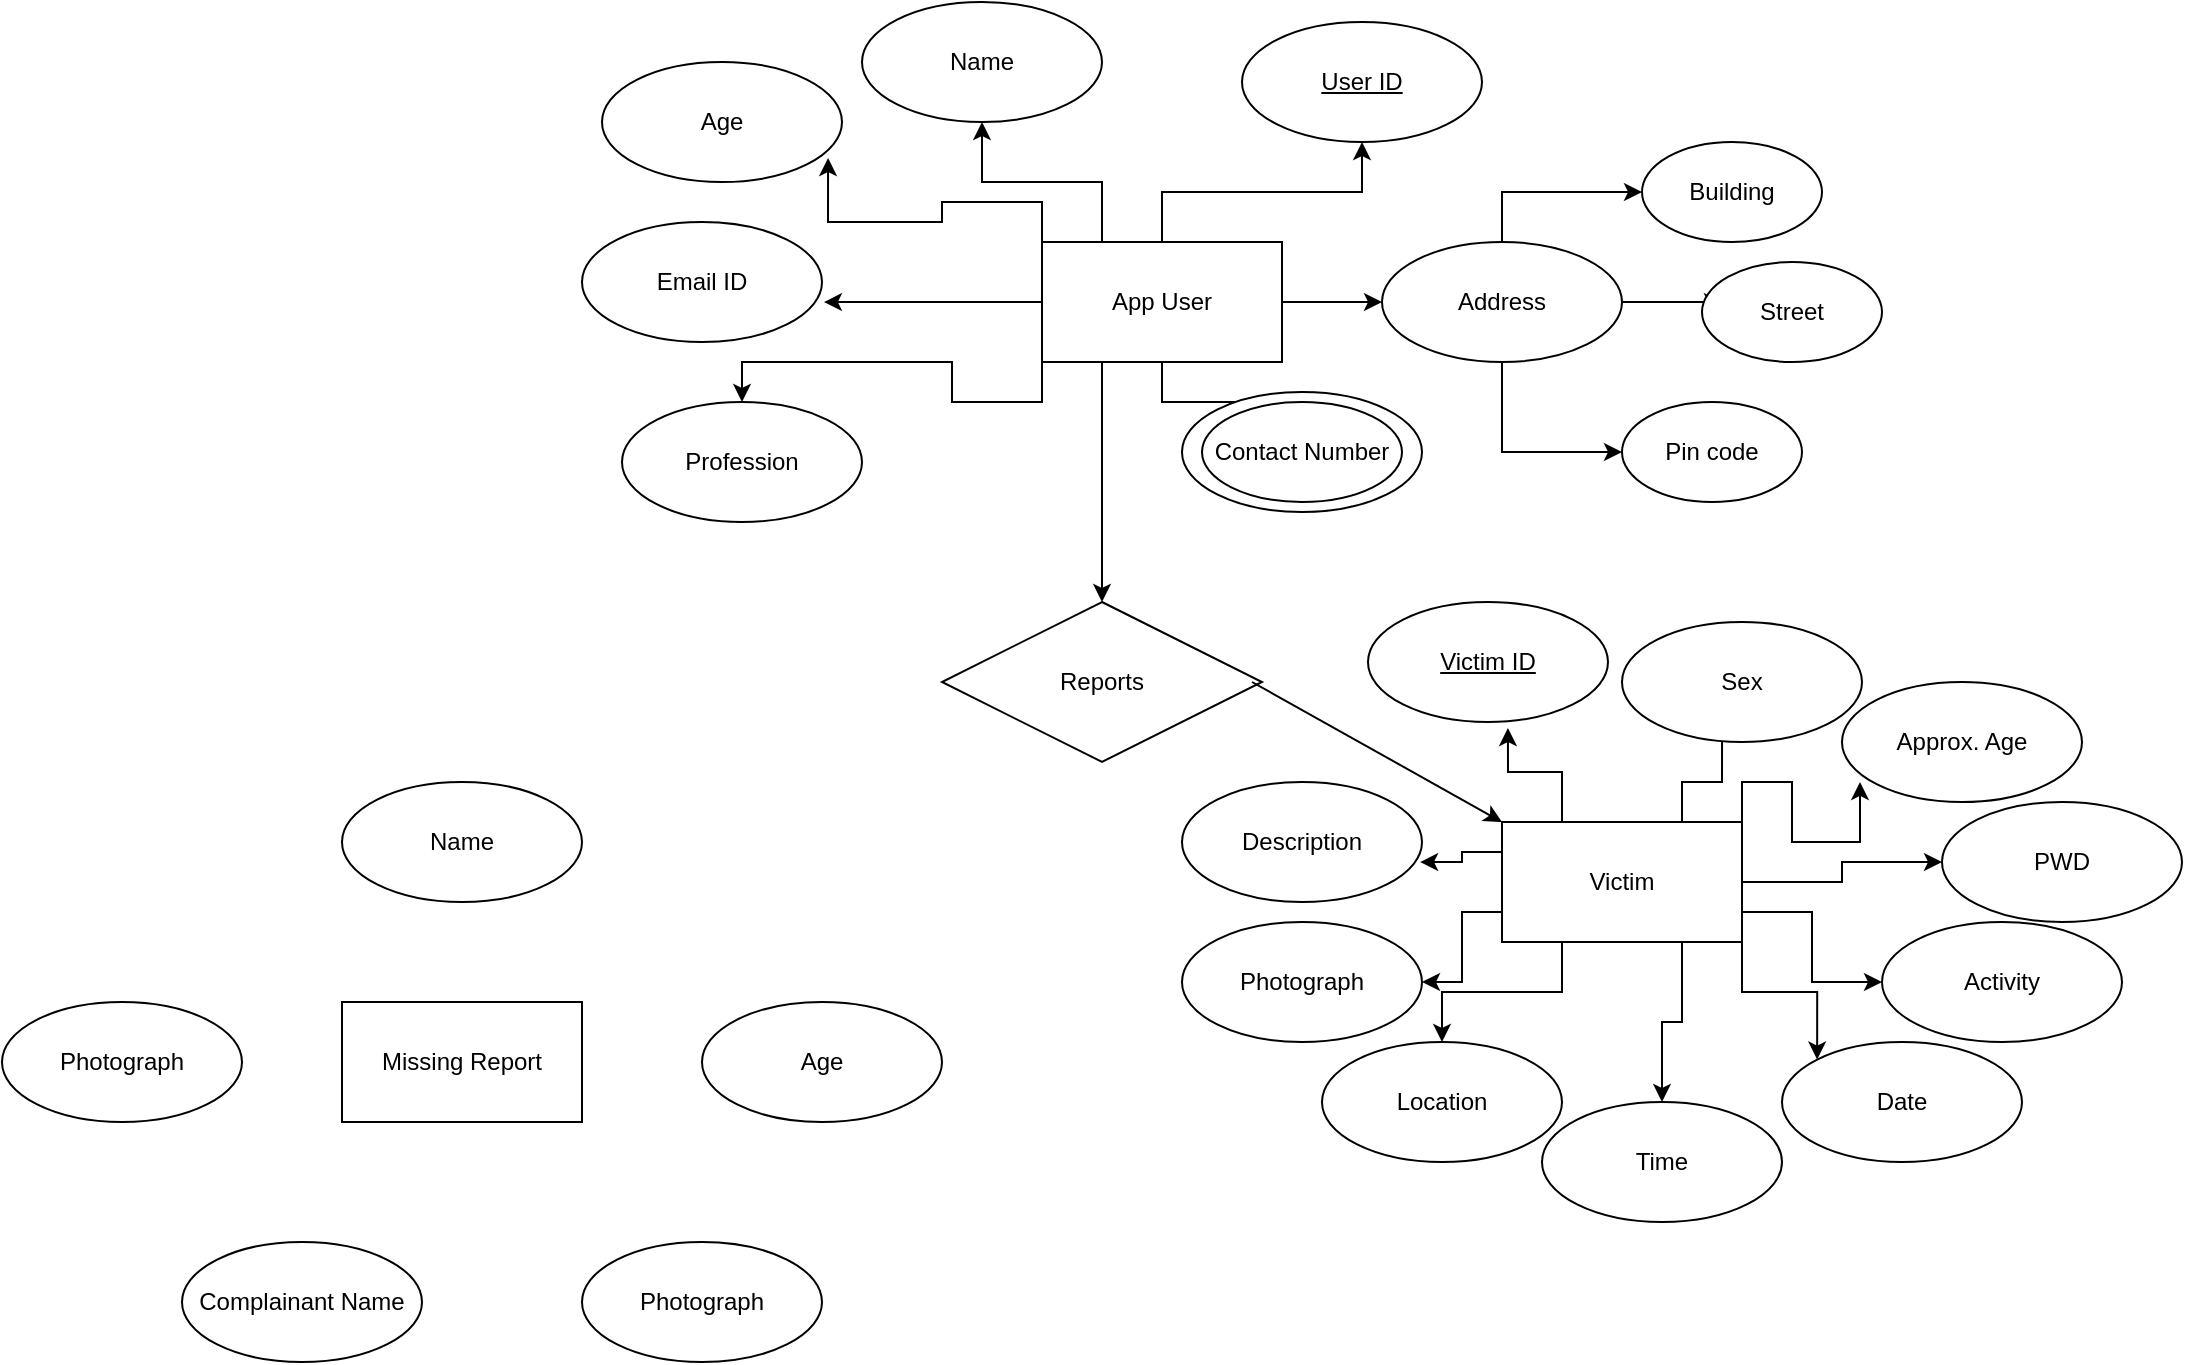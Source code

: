 <mxfile version="12.7.0" type="github">
  <diagram id="C5RBs43oDa-KdzZeNtuy" name="Page-1">
    <mxGraphModel dx="2184" dy="807" grid="1" gridSize="10" guides="1" tooltips="1" connect="1" arrows="1" fold="1" page="1" pageScale="1" pageWidth="827" pageHeight="1169" math="0" shadow="0">
      <root>
        <mxCell id="WIyWlLk6GJQsqaUBKTNV-0"/>
        <mxCell id="WIyWlLk6GJQsqaUBKTNV-1" parent="WIyWlLk6GJQsqaUBKTNV-0"/>
        <mxCell id="g_3AbLO7XpX71Ketfgga-7" style="edgeStyle=orthogonalEdgeStyle;rounded=0;orthogonalLoop=1;jettySize=auto;html=1;exitX=0.5;exitY=0;exitDx=0;exitDy=0;" edge="1" parent="WIyWlLk6GJQsqaUBKTNV-1" source="g_3AbLO7XpX71Ketfgga-0" target="g_3AbLO7XpX71Ketfgga-4">
          <mxGeometry relative="1" as="geometry"/>
        </mxCell>
        <mxCell id="g_3AbLO7XpX71Ketfgga-17" style="edgeStyle=orthogonalEdgeStyle;rounded=0;orthogonalLoop=1;jettySize=auto;html=1;exitX=0;exitY=0.5;exitDx=0;exitDy=0;entryX=1.008;entryY=0.667;entryDx=0;entryDy=0;entryPerimeter=0;" edge="1" parent="WIyWlLk6GJQsqaUBKTNV-1" source="g_3AbLO7XpX71Ketfgga-0" target="g_3AbLO7XpX71Ketfgga-2">
          <mxGeometry relative="1" as="geometry"/>
        </mxCell>
        <mxCell id="g_3AbLO7XpX71Ketfgga-18" style="edgeStyle=orthogonalEdgeStyle;rounded=0;orthogonalLoop=1;jettySize=auto;html=1;exitX=0.5;exitY=1;exitDx=0;exitDy=0;entryX=0.5;entryY=0;entryDx=0;entryDy=0;" edge="1" parent="WIyWlLk6GJQsqaUBKTNV-1" source="g_3AbLO7XpX71Ketfgga-0" target="g_3AbLO7XpX71Ketfgga-1">
          <mxGeometry relative="1" as="geometry"/>
        </mxCell>
        <mxCell id="g_3AbLO7XpX71Ketfgga-19" style="edgeStyle=orthogonalEdgeStyle;rounded=0;orthogonalLoop=1;jettySize=auto;html=1;exitX=1;exitY=0.5;exitDx=0;exitDy=0;" edge="1" parent="WIyWlLk6GJQsqaUBKTNV-1" source="g_3AbLO7XpX71Ketfgga-0" target="g_3AbLO7XpX71Ketfgga-5">
          <mxGeometry relative="1" as="geometry"/>
        </mxCell>
        <mxCell id="g_3AbLO7XpX71Ketfgga-20" style="edgeStyle=orthogonalEdgeStyle;rounded=0;orthogonalLoop=1;jettySize=auto;html=1;exitX=0.25;exitY=0;exitDx=0;exitDy=0;" edge="1" parent="WIyWlLk6GJQsqaUBKTNV-1" source="g_3AbLO7XpX71Ketfgga-0" target="g_3AbLO7XpX71Ketfgga-3">
          <mxGeometry relative="1" as="geometry"/>
        </mxCell>
        <mxCell id="g_3AbLO7XpX71Ketfgga-24" style="edgeStyle=orthogonalEdgeStyle;rounded=0;orthogonalLoop=1;jettySize=auto;html=1;exitX=0;exitY=0;exitDx=0;exitDy=0;entryX=0.942;entryY=0.8;entryDx=0;entryDy=0;entryPerimeter=0;" edge="1" parent="WIyWlLk6GJQsqaUBKTNV-1" source="g_3AbLO7XpX71Ketfgga-0" target="g_3AbLO7XpX71Ketfgga-21">
          <mxGeometry relative="1" as="geometry"/>
        </mxCell>
        <mxCell id="g_3AbLO7XpX71Ketfgga-25" style="edgeStyle=orthogonalEdgeStyle;rounded=0;orthogonalLoop=1;jettySize=auto;html=1;exitX=0;exitY=1;exitDx=0;exitDy=0;" edge="1" parent="WIyWlLk6GJQsqaUBKTNV-1" source="g_3AbLO7XpX71Ketfgga-0" target="g_3AbLO7XpX71Ketfgga-22">
          <mxGeometry relative="1" as="geometry"/>
        </mxCell>
        <mxCell id="g_3AbLO7XpX71Ketfgga-42" style="edgeStyle=orthogonalEdgeStyle;rounded=0;orthogonalLoop=1;jettySize=auto;html=1;exitX=0.25;exitY=1;exitDx=0;exitDy=0;" edge="1" parent="WIyWlLk6GJQsqaUBKTNV-1" source="g_3AbLO7XpX71Ketfgga-0" target="g_3AbLO7XpX71Ketfgga-40">
          <mxGeometry relative="1" as="geometry"/>
        </mxCell>
        <mxCell id="g_3AbLO7XpX71Ketfgga-0" value="App User" style="rounded=0;whiteSpace=wrap;html=1;" vertex="1" parent="WIyWlLk6GJQsqaUBKTNV-1">
          <mxGeometry x="190" y="170" width="120" height="60" as="geometry"/>
        </mxCell>
        <mxCell id="g_3AbLO7XpX71Ketfgga-1" value="" style="ellipse;whiteSpace=wrap;html=1;" vertex="1" parent="WIyWlLk6GJQsqaUBKTNV-1">
          <mxGeometry x="260" y="245" width="120" height="60" as="geometry"/>
        </mxCell>
        <mxCell id="g_3AbLO7XpX71Ketfgga-2" value="Email ID" style="ellipse;whiteSpace=wrap;html=1;" vertex="1" parent="WIyWlLk6GJQsqaUBKTNV-1">
          <mxGeometry x="-40" y="160" width="120" height="60" as="geometry"/>
        </mxCell>
        <mxCell id="g_3AbLO7XpX71Ketfgga-3" value="Name" style="ellipse;whiteSpace=wrap;html=1;" vertex="1" parent="WIyWlLk6GJQsqaUBKTNV-1">
          <mxGeometry x="100" y="50" width="120" height="60" as="geometry"/>
        </mxCell>
        <mxCell id="g_3AbLO7XpX71Ketfgga-4" value="&lt;u&gt;User ID&lt;/u&gt;" style="ellipse;whiteSpace=wrap;html=1;" vertex="1" parent="WIyWlLk6GJQsqaUBKTNV-1">
          <mxGeometry x="290" y="60" width="120" height="60" as="geometry"/>
        </mxCell>
        <mxCell id="g_3AbLO7XpX71Ketfgga-14" style="edgeStyle=orthogonalEdgeStyle;rounded=0;orthogonalLoop=1;jettySize=auto;html=1;exitX=1;exitY=0.5;exitDx=0;exitDy=0;entryX=0.111;entryY=0.4;entryDx=0;entryDy=0;entryPerimeter=0;" edge="1" parent="WIyWlLk6GJQsqaUBKTNV-1" source="g_3AbLO7XpX71Ketfgga-5" target="g_3AbLO7XpX71Ketfgga-11">
          <mxGeometry relative="1" as="geometry"/>
        </mxCell>
        <mxCell id="g_3AbLO7XpX71Ketfgga-15" style="edgeStyle=orthogonalEdgeStyle;rounded=0;orthogonalLoop=1;jettySize=auto;html=1;exitX=0.5;exitY=0;exitDx=0;exitDy=0;entryX=0;entryY=0.5;entryDx=0;entryDy=0;" edge="1" parent="WIyWlLk6GJQsqaUBKTNV-1" source="g_3AbLO7XpX71Ketfgga-5" target="g_3AbLO7XpX71Ketfgga-12">
          <mxGeometry relative="1" as="geometry"/>
        </mxCell>
        <mxCell id="g_3AbLO7XpX71Ketfgga-16" style="edgeStyle=orthogonalEdgeStyle;rounded=0;orthogonalLoop=1;jettySize=auto;html=1;exitX=0.5;exitY=1;exitDx=0;exitDy=0;entryX=0;entryY=0.5;entryDx=0;entryDy=0;" edge="1" parent="WIyWlLk6GJQsqaUBKTNV-1" source="g_3AbLO7XpX71Ketfgga-5" target="g_3AbLO7XpX71Ketfgga-10">
          <mxGeometry relative="1" as="geometry"/>
        </mxCell>
        <mxCell id="g_3AbLO7XpX71Ketfgga-5" value="Address" style="ellipse;whiteSpace=wrap;html=1;" vertex="1" parent="WIyWlLk6GJQsqaUBKTNV-1">
          <mxGeometry x="360" y="170" width="120" height="60" as="geometry"/>
        </mxCell>
        <mxCell id="g_3AbLO7XpX71Ketfgga-9" value="Contact Number" style="ellipse;whiteSpace=wrap;html=1;" vertex="1" parent="WIyWlLk6GJQsqaUBKTNV-1">
          <mxGeometry x="270" y="250" width="100" height="50" as="geometry"/>
        </mxCell>
        <mxCell id="g_3AbLO7XpX71Ketfgga-10" value="Pin code" style="ellipse;whiteSpace=wrap;html=1;" vertex="1" parent="WIyWlLk6GJQsqaUBKTNV-1">
          <mxGeometry x="480" y="250" width="90" height="50" as="geometry"/>
        </mxCell>
        <mxCell id="g_3AbLO7XpX71Ketfgga-11" value="Street" style="ellipse;whiteSpace=wrap;html=1;" vertex="1" parent="WIyWlLk6GJQsqaUBKTNV-1">
          <mxGeometry x="520" y="180" width="90" height="50" as="geometry"/>
        </mxCell>
        <mxCell id="g_3AbLO7XpX71Ketfgga-12" value="Building" style="ellipse;whiteSpace=wrap;html=1;" vertex="1" parent="WIyWlLk6GJQsqaUBKTNV-1">
          <mxGeometry x="490" y="120" width="90" height="50" as="geometry"/>
        </mxCell>
        <mxCell id="g_3AbLO7XpX71Ketfgga-21" value="Age" style="ellipse;whiteSpace=wrap;html=1;" vertex="1" parent="WIyWlLk6GJQsqaUBKTNV-1">
          <mxGeometry x="-30" y="80" width="120" height="60" as="geometry"/>
        </mxCell>
        <mxCell id="g_3AbLO7XpX71Ketfgga-22" value="Profession" style="ellipse;whiteSpace=wrap;html=1;" vertex="1" parent="WIyWlLk6GJQsqaUBKTNV-1">
          <mxGeometry x="-20" y="250" width="120" height="60" as="geometry"/>
        </mxCell>
        <mxCell id="g_3AbLO7XpX71Ketfgga-47" style="edgeStyle=orthogonalEdgeStyle;rounded=0;orthogonalLoop=1;jettySize=auto;html=1;exitX=0.75;exitY=0;exitDx=0;exitDy=0;entryX=0.417;entryY=0.833;entryDx=0;entryDy=0;entryPerimeter=0;" edge="1" parent="WIyWlLk6GJQsqaUBKTNV-1" source="g_3AbLO7XpX71Ketfgga-27" target="g_3AbLO7XpX71Ketfgga-38">
          <mxGeometry relative="1" as="geometry"/>
        </mxCell>
        <mxCell id="g_3AbLO7XpX71Ketfgga-48" style="edgeStyle=orthogonalEdgeStyle;rounded=0;orthogonalLoop=1;jettySize=auto;html=1;exitX=1;exitY=0;exitDx=0;exitDy=0;entryX=0.075;entryY=0.833;entryDx=0;entryDy=0;entryPerimeter=0;" edge="1" parent="WIyWlLk6GJQsqaUBKTNV-1" source="g_3AbLO7XpX71Ketfgga-27" target="g_3AbLO7XpX71Ketfgga-39">
          <mxGeometry relative="1" as="geometry"/>
        </mxCell>
        <mxCell id="g_3AbLO7XpX71Ketfgga-49" style="edgeStyle=orthogonalEdgeStyle;rounded=0;orthogonalLoop=1;jettySize=auto;html=1;exitX=1;exitY=0.5;exitDx=0;exitDy=0;entryX=0;entryY=0.5;entryDx=0;entryDy=0;" edge="1" parent="WIyWlLk6GJQsqaUBKTNV-1" source="g_3AbLO7XpX71Ketfgga-27" target="g_3AbLO7XpX71Ketfgga-36">
          <mxGeometry relative="1" as="geometry"/>
        </mxCell>
        <mxCell id="g_3AbLO7XpX71Ketfgga-50" style="edgeStyle=orthogonalEdgeStyle;rounded=0;orthogonalLoop=1;jettySize=auto;html=1;exitX=1;exitY=0.75;exitDx=0;exitDy=0;" edge="1" parent="WIyWlLk6GJQsqaUBKTNV-1" source="g_3AbLO7XpX71Ketfgga-27" target="g_3AbLO7XpX71Ketfgga-31">
          <mxGeometry relative="1" as="geometry"/>
        </mxCell>
        <mxCell id="g_3AbLO7XpX71Ketfgga-51" style="edgeStyle=orthogonalEdgeStyle;rounded=0;orthogonalLoop=1;jettySize=auto;html=1;exitX=1;exitY=1;exitDx=0;exitDy=0;entryX=0;entryY=0;entryDx=0;entryDy=0;" edge="1" parent="WIyWlLk6GJQsqaUBKTNV-1" source="g_3AbLO7XpX71Ketfgga-27" target="g_3AbLO7XpX71Ketfgga-30">
          <mxGeometry relative="1" as="geometry"/>
        </mxCell>
        <mxCell id="g_3AbLO7XpX71Ketfgga-52" style="edgeStyle=orthogonalEdgeStyle;rounded=0;orthogonalLoop=1;jettySize=auto;html=1;exitX=0.75;exitY=1;exitDx=0;exitDy=0;entryX=0.5;entryY=0;entryDx=0;entryDy=0;" edge="1" parent="WIyWlLk6GJQsqaUBKTNV-1" source="g_3AbLO7XpX71Ketfgga-27" target="g_3AbLO7XpX71Ketfgga-29">
          <mxGeometry relative="1" as="geometry"/>
        </mxCell>
        <mxCell id="g_3AbLO7XpX71Ketfgga-53" style="edgeStyle=orthogonalEdgeStyle;rounded=0;orthogonalLoop=1;jettySize=auto;html=1;exitX=0.25;exitY=1;exitDx=0;exitDy=0;" edge="1" parent="WIyWlLk6GJQsqaUBKTNV-1" source="g_3AbLO7XpX71Ketfgga-27" target="g_3AbLO7XpX71Ketfgga-32">
          <mxGeometry relative="1" as="geometry"/>
        </mxCell>
        <mxCell id="g_3AbLO7XpX71Ketfgga-54" style="edgeStyle=orthogonalEdgeStyle;rounded=0;orthogonalLoop=1;jettySize=auto;html=1;exitX=0;exitY=0.75;exitDx=0;exitDy=0;" edge="1" parent="WIyWlLk6GJQsqaUBKTNV-1" source="g_3AbLO7XpX71Ketfgga-27" target="g_3AbLO7XpX71Ketfgga-37">
          <mxGeometry relative="1" as="geometry"/>
        </mxCell>
        <mxCell id="g_3AbLO7XpX71Ketfgga-55" style="edgeStyle=orthogonalEdgeStyle;rounded=0;orthogonalLoop=1;jettySize=auto;html=1;exitX=0;exitY=0.25;exitDx=0;exitDy=0;entryX=0.992;entryY=0.667;entryDx=0;entryDy=0;entryPerimeter=0;" edge="1" parent="WIyWlLk6GJQsqaUBKTNV-1" source="g_3AbLO7XpX71Ketfgga-27" target="g_3AbLO7XpX71Ketfgga-33">
          <mxGeometry relative="1" as="geometry"/>
        </mxCell>
        <mxCell id="g_3AbLO7XpX71Ketfgga-56" style="edgeStyle=orthogonalEdgeStyle;rounded=0;orthogonalLoop=1;jettySize=auto;html=1;exitX=0.25;exitY=0;exitDx=0;exitDy=0;entryX=0.583;entryY=1.05;entryDx=0;entryDy=0;entryPerimeter=0;" edge="1" parent="WIyWlLk6GJQsqaUBKTNV-1" source="g_3AbLO7XpX71Ketfgga-27" target="g_3AbLO7XpX71Ketfgga-34">
          <mxGeometry relative="1" as="geometry"/>
        </mxCell>
        <mxCell id="g_3AbLO7XpX71Ketfgga-27" value="Victim" style="rounded=0;whiteSpace=wrap;html=1;" vertex="1" parent="WIyWlLk6GJQsqaUBKTNV-1">
          <mxGeometry x="420" y="460" width="120" height="60" as="geometry"/>
        </mxCell>
        <mxCell id="g_3AbLO7XpX71Ketfgga-28" style="edgeStyle=orthogonalEdgeStyle;rounded=0;orthogonalLoop=1;jettySize=auto;html=1;exitX=0.5;exitY=1;exitDx=0;exitDy=0;" edge="1" parent="WIyWlLk6GJQsqaUBKTNV-1">
          <mxGeometry relative="1" as="geometry">
            <mxPoint x="100" y="490" as="sourcePoint"/>
            <mxPoint x="100" y="490" as="targetPoint"/>
          </mxGeometry>
        </mxCell>
        <mxCell id="g_3AbLO7XpX71Ketfgga-29" value="Time" style="ellipse;whiteSpace=wrap;html=1;" vertex="1" parent="WIyWlLk6GJQsqaUBKTNV-1">
          <mxGeometry x="440" y="600" width="120" height="60" as="geometry"/>
        </mxCell>
        <mxCell id="g_3AbLO7XpX71Ketfgga-30" value="Date" style="ellipse;whiteSpace=wrap;html=1;" vertex="1" parent="WIyWlLk6GJQsqaUBKTNV-1">
          <mxGeometry x="560" y="570" width="120" height="60" as="geometry"/>
        </mxCell>
        <mxCell id="g_3AbLO7XpX71Ketfgga-31" value="Activity" style="ellipse;whiteSpace=wrap;html=1;" vertex="1" parent="WIyWlLk6GJQsqaUBKTNV-1">
          <mxGeometry x="610" y="510" width="120" height="60" as="geometry"/>
        </mxCell>
        <mxCell id="g_3AbLO7XpX71Ketfgga-32" value="Location" style="ellipse;whiteSpace=wrap;html=1;" vertex="1" parent="WIyWlLk6GJQsqaUBKTNV-1">
          <mxGeometry x="330" y="570" width="120" height="60" as="geometry"/>
        </mxCell>
        <mxCell id="g_3AbLO7XpX71Ketfgga-33" value="Description" style="ellipse;whiteSpace=wrap;html=1;" vertex="1" parent="WIyWlLk6GJQsqaUBKTNV-1">
          <mxGeometry x="260" y="440" width="120" height="60" as="geometry"/>
        </mxCell>
        <mxCell id="g_3AbLO7XpX71Ketfgga-34" value="&lt;u&gt;Victim ID&lt;/u&gt;" style="ellipse;whiteSpace=wrap;html=1;" vertex="1" parent="WIyWlLk6GJQsqaUBKTNV-1">
          <mxGeometry x="353" y="350" width="120" height="60" as="geometry"/>
        </mxCell>
        <mxCell id="g_3AbLO7XpX71Ketfgga-36" value="PWD" style="ellipse;whiteSpace=wrap;html=1;" vertex="1" parent="WIyWlLk6GJQsqaUBKTNV-1">
          <mxGeometry x="640" y="450" width="120" height="60" as="geometry"/>
        </mxCell>
        <mxCell id="g_3AbLO7XpX71Ketfgga-37" value="Photograph" style="ellipse;whiteSpace=wrap;html=1;" vertex="1" parent="WIyWlLk6GJQsqaUBKTNV-1">
          <mxGeometry x="260" y="510" width="120" height="60" as="geometry"/>
        </mxCell>
        <mxCell id="g_3AbLO7XpX71Ketfgga-38" value="Sex" style="ellipse;whiteSpace=wrap;html=1;" vertex="1" parent="WIyWlLk6GJQsqaUBKTNV-1">
          <mxGeometry x="480" y="360" width="120" height="60" as="geometry"/>
        </mxCell>
        <mxCell id="g_3AbLO7XpX71Ketfgga-39" value="Approx. Age" style="ellipse;whiteSpace=wrap;html=1;" vertex="1" parent="WIyWlLk6GJQsqaUBKTNV-1">
          <mxGeometry x="590" y="390" width="120" height="60" as="geometry"/>
        </mxCell>
        <mxCell id="g_3AbLO7XpX71Ketfgga-40" value="Reports" style="rhombus;whiteSpace=wrap;html=1;" vertex="1" parent="WIyWlLk6GJQsqaUBKTNV-1">
          <mxGeometry x="140" y="350" width="160" height="80" as="geometry"/>
        </mxCell>
        <mxCell id="g_3AbLO7XpX71Ketfgga-44" value="" style="endArrow=classic;html=1;entryX=0;entryY=0;entryDx=0;entryDy=0;" edge="1" parent="WIyWlLk6GJQsqaUBKTNV-1" target="g_3AbLO7XpX71Ketfgga-27">
          <mxGeometry width="50" height="50" relative="1" as="geometry">
            <mxPoint x="295" y="390" as="sourcePoint"/>
            <mxPoint x="345" y="340" as="targetPoint"/>
          </mxGeometry>
        </mxCell>
        <mxCell id="g_3AbLO7XpX71Ketfgga-57" value="Missing Report" style="rounded=0;whiteSpace=wrap;html=1;" vertex="1" parent="WIyWlLk6GJQsqaUBKTNV-1">
          <mxGeometry x="-160" y="550" width="120" height="60" as="geometry"/>
        </mxCell>
        <mxCell id="g_3AbLO7XpX71Ketfgga-60" value="Photograph" style="ellipse;whiteSpace=wrap;html=1;" vertex="1" parent="WIyWlLk6GJQsqaUBKTNV-1">
          <mxGeometry x="-330" y="550" width="120" height="60" as="geometry"/>
        </mxCell>
        <mxCell id="g_3AbLO7XpX71Ketfgga-82" value="Complainant Name" style="ellipse;whiteSpace=wrap;html=1;" vertex="1" parent="WIyWlLk6GJQsqaUBKTNV-1">
          <mxGeometry x="-240" y="670" width="120" height="60" as="geometry"/>
        </mxCell>
        <mxCell id="g_3AbLO7XpX71Ketfgga-83" value="Age" style="ellipse;whiteSpace=wrap;html=1;" vertex="1" parent="WIyWlLk6GJQsqaUBKTNV-1">
          <mxGeometry x="20" y="550" width="120" height="60" as="geometry"/>
        </mxCell>
        <mxCell id="g_3AbLO7XpX71Ketfgga-84" value="Name" style="ellipse;whiteSpace=wrap;html=1;" vertex="1" parent="WIyWlLk6GJQsqaUBKTNV-1">
          <mxGeometry x="-160" y="440" width="120" height="60" as="geometry"/>
        </mxCell>
        <mxCell id="g_3AbLO7XpX71Ketfgga-85" value="Photograph" style="ellipse;whiteSpace=wrap;html=1;" vertex="1" parent="WIyWlLk6GJQsqaUBKTNV-1">
          <mxGeometry x="-40" y="670" width="120" height="60" as="geometry"/>
        </mxCell>
      </root>
    </mxGraphModel>
  </diagram>
</mxfile>
